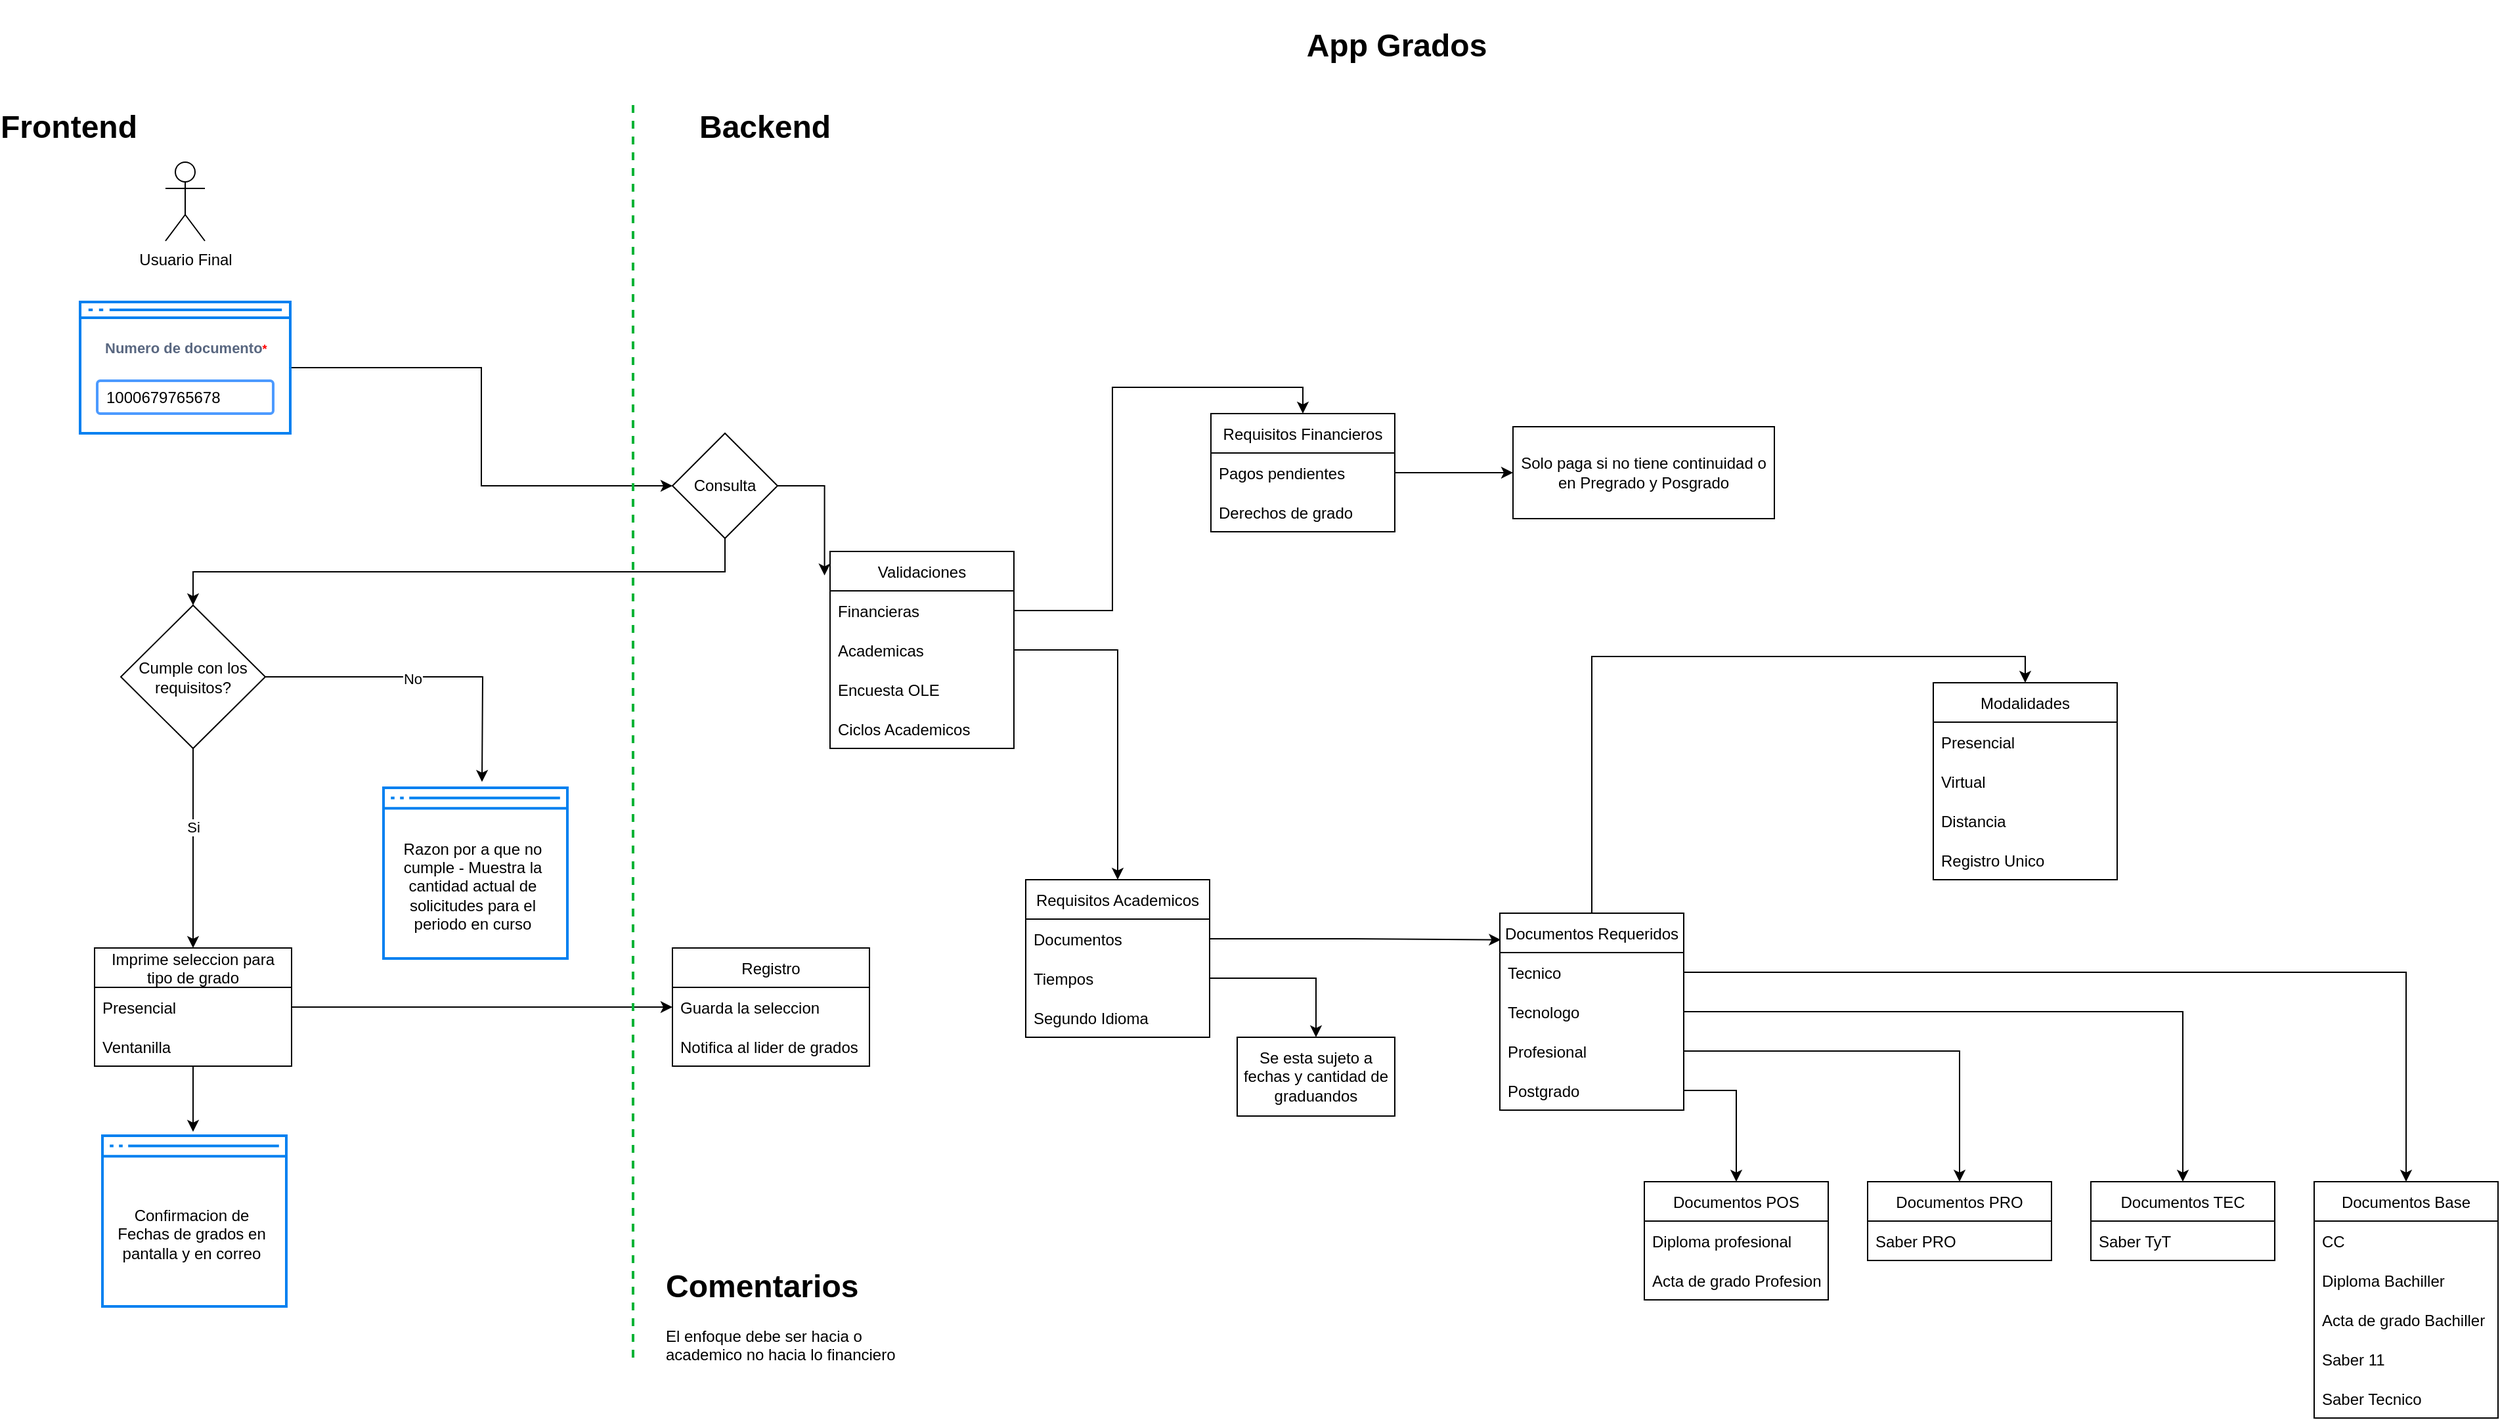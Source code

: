 <mxfile version="20.2.3" type="github" pages="3">
  <diagram id="C5RBs43oDa-KdzZeNtuy" name="Idea Base">
    <mxGraphModel dx="958" dy="567" grid="1" gridSize="10" guides="1" tooltips="1" connect="1" arrows="1" fold="1" page="1" pageScale="1" pageWidth="1100" pageHeight="850" math="0" shadow="0">
      <root>
        <mxCell id="WIyWlLk6GJQsqaUBKTNV-0" />
        <mxCell id="WIyWlLk6GJQsqaUBKTNV-1" parent="WIyWlLk6GJQsqaUBKTNV-0" />
        <mxCell id="KcrB79tQvXw1HkM2O3TV-0" style="edgeStyle=orthogonalEdgeStyle;rounded=0;orthogonalLoop=1;jettySize=auto;html=1;" parent="WIyWlLk6GJQsqaUBKTNV-1" source="pGo4UR4lIlpBokla-ClC-0" target="KcrB79tQvXw1HkM2O3TV-6" edge="1">
          <mxGeometry relative="1" as="geometry">
            <mxPoint x="185.0" y="285.5" as="sourcePoint" />
          </mxGeometry>
        </mxCell>
        <mxCell id="KcrB79tQvXw1HkM2O3TV-3" value="Frontend" style="text;strokeColor=none;fillColor=none;html=1;fontSize=24;fontStyle=1;verticalAlign=middle;align=center;" parent="WIyWlLk6GJQsqaUBKTNV-1" vertex="1">
          <mxGeometry x="40" y="76.5" width="100" height="40" as="geometry" />
        </mxCell>
        <mxCell id="KcrB79tQvXw1HkM2O3TV-5" style="edgeStyle=orthogonalEdgeStyle;rounded=0;orthogonalLoop=1;jettySize=auto;html=1;exitX=0.5;exitY=1;exitDx=0;exitDy=0;entryX=0.5;entryY=0;entryDx=0;entryDy=0;" parent="WIyWlLk6GJQsqaUBKTNV-1" source="KcrB79tQvXw1HkM2O3TV-6" target="wNGZm2kJI77TFzx6nnfm-1" edge="1">
          <mxGeometry relative="1" as="geometry">
            <mxPoint x="40" y="380" as="targetPoint" />
          </mxGeometry>
        </mxCell>
        <mxCell id="wNGZm2kJI77TFzx6nnfm-21" style="edgeStyle=orthogonalEdgeStyle;rounded=0;orthogonalLoop=1;jettySize=auto;html=1;exitX=1;exitY=0.5;exitDx=0;exitDy=0;entryX=-0.03;entryY=0.122;entryDx=0;entryDy=0;entryPerimeter=0;" parent="WIyWlLk6GJQsqaUBKTNV-1" source="KcrB79tQvXw1HkM2O3TV-6" target="KcrB79tQvXw1HkM2O3TV-9" edge="1">
          <mxGeometry relative="1" as="geometry" />
        </mxCell>
        <mxCell id="KcrB79tQvXw1HkM2O3TV-6" value="Consulta" style="rhombus;whiteSpace=wrap;html=1;" parent="WIyWlLk6GJQsqaUBKTNV-1" vertex="1">
          <mxGeometry x="550" y="330" width="80" height="80" as="geometry" />
        </mxCell>
        <mxCell id="KcrB79tQvXw1HkM2O3TV-7" value="Backend" style="text;strokeColor=none;fillColor=none;html=1;fontSize=24;fontStyle=1;verticalAlign=middle;align=center;" parent="WIyWlLk6GJQsqaUBKTNV-1" vertex="1">
          <mxGeometry x="520" y="76.5" width="200" height="40" as="geometry" />
        </mxCell>
        <mxCell id="KcrB79tQvXw1HkM2O3TV-8" value="App Grados" style="text;strokeColor=none;fillColor=none;html=1;fontSize=24;fontStyle=1;verticalAlign=middle;align=center;" parent="WIyWlLk6GJQsqaUBKTNV-1" vertex="1">
          <mxGeometry x="891" width="420" height="70" as="geometry" />
        </mxCell>
        <mxCell id="KcrB79tQvXw1HkM2O3TV-9" value="Validaciones" style="swimlane;fontStyle=0;childLayout=stackLayout;horizontal=1;startSize=30;horizontalStack=0;resizeParent=1;resizeParentMax=0;resizeLast=0;collapsible=1;marginBottom=0;" parent="WIyWlLk6GJQsqaUBKTNV-1" vertex="1">
          <mxGeometry x="670" y="420" width="140" height="150" as="geometry" />
        </mxCell>
        <mxCell id="KcrB79tQvXw1HkM2O3TV-10" value="Financieras" style="text;strokeColor=none;fillColor=none;align=left;verticalAlign=middle;spacingLeft=4;spacingRight=4;overflow=hidden;points=[[0,0.5],[1,0.5]];portConstraint=eastwest;rotatable=0;" parent="KcrB79tQvXw1HkM2O3TV-9" vertex="1">
          <mxGeometry y="30" width="140" height="30" as="geometry" />
        </mxCell>
        <mxCell id="KcrB79tQvXw1HkM2O3TV-11" value="Academicas" style="text;strokeColor=none;fillColor=none;align=left;verticalAlign=middle;spacingLeft=4;spacingRight=4;overflow=hidden;points=[[0,0.5],[1,0.5]];portConstraint=eastwest;rotatable=0;" parent="KcrB79tQvXw1HkM2O3TV-9" vertex="1">
          <mxGeometry y="60" width="140" height="30" as="geometry" />
        </mxCell>
        <mxCell id="KcrB79tQvXw1HkM2O3TV-12" value="Encuesta OLE" style="text;strokeColor=none;fillColor=none;align=left;verticalAlign=middle;spacingLeft=4;spacingRight=4;overflow=hidden;points=[[0,0.5],[1,0.5]];portConstraint=eastwest;rotatable=0;" parent="KcrB79tQvXw1HkM2O3TV-9" vertex="1">
          <mxGeometry y="90" width="140" height="30" as="geometry" />
        </mxCell>
        <mxCell id="KcrB79tQvXw1HkM2O3TV-13" value="Ciclos Academicos" style="text;strokeColor=none;fillColor=none;align=left;verticalAlign=middle;spacingLeft=4;spacingRight=4;overflow=hidden;points=[[0,0.5],[1,0.5]];portConstraint=eastwest;rotatable=0;" parent="KcrB79tQvXw1HkM2O3TV-9" vertex="1">
          <mxGeometry y="120" width="140" height="30" as="geometry" />
        </mxCell>
        <mxCell id="KcrB79tQvXw1HkM2O3TV-14" value="Usuario Final" style="shape=umlActor;verticalLabelPosition=bottom;verticalAlign=top;html=1;outlineConnect=0;" parent="WIyWlLk6GJQsqaUBKTNV-1" vertex="1">
          <mxGeometry x="164" y="123.5" width="30" height="60" as="geometry" />
        </mxCell>
        <mxCell id="KcrB79tQvXw1HkM2O3TV-15" style="edgeStyle=orthogonalEdgeStyle;rounded=0;orthogonalLoop=1;jettySize=auto;html=1;exitX=0.5;exitY=0;exitDx=0;exitDy=0;entryX=0.5;entryY=0;entryDx=0;entryDy=0;" parent="WIyWlLk6GJQsqaUBKTNV-1" source="KcrB79tQvXw1HkM2O3TV-16" target="KcrB79tQvXw1HkM2O3TV-21" edge="1">
          <mxGeometry relative="1" as="geometry" />
        </mxCell>
        <mxCell id="KcrB79tQvXw1HkM2O3TV-16" value="Documentos Requeridos" style="swimlane;fontStyle=0;childLayout=stackLayout;horizontal=1;startSize=30;horizontalStack=0;resizeParent=1;resizeParentMax=0;resizeLast=0;collapsible=1;marginBottom=0;" parent="WIyWlLk6GJQsqaUBKTNV-1" vertex="1">
          <mxGeometry x="1180" y="695.5" width="140" height="150" as="geometry" />
        </mxCell>
        <mxCell id="KcrB79tQvXw1HkM2O3TV-17" value="Tecnico" style="text;strokeColor=none;fillColor=none;align=left;verticalAlign=middle;spacingLeft=4;spacingRight=4;overflow=hidden;points=[[0,0.5],[1,0.5]];portConstraint=eastwest;rotatable=0;" parent="KcrB79tQvXw1HkM2O3TV-16" vertex="1">
          <mxGeometry y="30" width="140" height="30" as="geometry" />
        </mxCell>
        <mxCell id="KcrB79tQvXw1HkM2O3TV-18" value="Tecnologo" style="text;strokeColor=none;fillColor=none;align=left;verticalAlign=middle;spacingLeft=4;spacingRight=4;overflow=hidden;points=[[0,0.5],[1,0.5]];portConstraint=eastwest;rotatable=0;" parent="KcrB79tQvXw1HkM2O3TV-16" vertex="1">
          <mxGeometry y="60" width="140" height="30" as="geometry" />
        </mxCell>
        <mxCell id="KcrB79tQvXw1HkM2O3TV-19" value="Profesional" style="text;strokeColor=none;fillColor=none;align=left;verticalAlign=middle;spacingLeft=4;spacingRight=4;overflow=hidden;points=[[0,0.5],[1,0.5]];portConstraint=eastwest;rotatable=0;" parent="KcrB79tQvXw1HkM2O3TV-16" vertex="1">
          <mxGeometry y="90" width="140" height="30" as="geometry" />
        </mxCell>
        <mxCell id="KcrB79tQvXw1HkM2O3TV-20" value="Postgrado" style="text;strokeColor=none;fillColor=none;align=left;verticalAlign=middle;spacingLeft=4;spacingRight=4;overflow=hidden;points=[[0,0.5],[1,0.5]];portConstraint=eastwest;rotatable=0;" parent="KcrB79tQvXw1HkM2O3TV-16" vertex="1">
          <mxGeometry y="120" width="140" height="30" as="geometry" />
        </mxCell>
        <mxCell id="KcrB79tQvXw1HkM2O3TV-21" value="Modalidades" style="swimlane;fontStyle=0;childLayout=stackLayout;horizontal=1;startSize=30;horizontalStack=0;resizeParent=1;resizeParentMax=0;resizeLast=0;collapsible=1;marginBottom=0;" parent="WIyWlLk6GJQsqaUBKTNV-1" vertex="1">
          <mxGeometry x="1510" y="520" width="140" height="150" as="geometry" />
        </mxCell>
        <mxCell id="KcrB79tQvXw1HkM2O3TV-22" value="Presencial" style="text;strokeColor=none;fillColor=none;align=left;verticalAlign=middle;spacingLeft=4;spacingRight=4;overflow=hidden;points=[[0,0.5],[1,0.5]];portConstraint=eastwest;rotatable=0;" parent="KcrB79tQvXw1HkM2O3TV-21" vertex="1">
          <mxGeometry y="30" width="140" height="30" as="geometry" />
        </mxCell>
        <mxCell id="KcrB79tQvXw1HkM2O3TV-23" value="Virtual" style="text;strokeColor=none;fillColor=none;align=left;verticalAlign=middle;spacingLeft=4;spacingRight=4;overflow=hidden;points=[[0,0.5],[1,0.5]];portConstraint=eastwest;rotatable=0;" parent="KcrB79tQvXw1HkM2O3TV-21" vertex="1">
          <mxGeometry y="60" width="140" height="30" as="geometry" />
        </mxCell>
        <mxCell id="KcrB79tQvXw1HkM2O3TV-24" value="Distancia" style="text;strokeColor=none;fillColor=none;align=left;verticalAlign=middle;spacingLeft=4;spacingRight=4;overflow=hidden;points=[[0,0.5],[1,0.5]];portConstraint=eastwest;rotatable=0;" parent="KcrB79tQvXw1HkM2O3TV-21" vertex="1">
          <mxGeometry y="90" width="140" height="30" as="geometry" />
        </mxCell>
        <mxCell id="KcrB79tQvXw1HkM2O3TV-25" value="Registro Unico" style="text;strokeColor=none;fillColor=none;align=left;verticalAlign=middle;spacingLeft=4;spacingRight=4;overflow=hidden;points=[[0,0.5],[1,0.5]];portConstraint=eastwest;rotatable=0;" parent="KcrB79tQvXw1HkM2O3TV-21" vertex="1">
          <mxGeometry y="120" width="140" height="30" as="geometry" />
        </mxCell>
        <mxCell id="KcrB79tQvXw1HkM2O3TV-26" value="Documentos Base" style="swimlane;fontStyle=0;childLayout=stackLayout;horizontal=1;startSize=30;horizontalStack=0;resizeParent=1;resizeParentMax=0;resizeLast=0;collapsible=1;marginBottom=0;" parent="WIyWlLk6GJQsqaUBKTNV-1" vertex="1">
          <mxGeometry x="1800" y="900" width="140" height="180" as="geometry" />
        </mxCell>
        <mxCell id="KcrB79tQvXw1HkM2O3TV-27" value="CC" style="text;strokeColor=none;fillColor=none;align=left;verticalAlign=middle;spacingLeft=4;spacingRight=4;overflow=hidden;points=[[0,0.5],[1,0.5]];portConstraint=eastwest;rotatable=0;" parent="KcrB79tQvXw1HkM2O3TV-26" vertex="1">
          <mxGeometry y="30" width="140" height="30" as="geometry" />
        </mxCell>
        <mxCell id="KcrB79tQvXw1HkM2O3TV-28" value="Diploma Bachiller" style="text;strokeColor=none;fillColor=none;align=left;verticalAlign=middle;spacingLeft=4;spacingRight=4;overflow=hidden;points=[[0,0.5],[1,0.5]];portConstraint=eastwest;rotatable=0;" parent="KcrB79tQvXw1HkM2O3TV-26" vertex="1">
          <mxGeometry y="60" width="140" height="30" as="geometry" />
        </mxCell>
        <mxCell id="KcrB79tQvXw1HkM2O3TV-29" value="Acta de grado Bachiller" style="text;strokeColor=none;fillColor=none;align=left;verticalAlign=middle;spacingLeft=4;spacingRight=4;overflow=hidden;points=[[0,0.5],[1,0.5]];portConstraint=eastwest;rotatable=0;" parent="KcrB79tQvXw1HkM2O3TV-26" vertex="1">
          <mxGeometry y="90" width="140" height="30" as="geometry" />
        </mxCell>
        <mxCell id="KcrB79tQvXw1HkM2O3TV-30" value="Saber 11" style="text;strokeColor=none;fillColor=none;align=left;verticalAlign=middle;spacingLeft=4;spacingRight=4;overflow=hidden;points=[[0,0.5],[1,0.5]];portConstraint=eastwest;rotatable=0;" parent="KcrB79tQvXw1HkM2O3TV-26" vertex="1">
          <mxGeometry y="120" width="140" height="30" as="geometry" />
        </mxCell>
        <mxCell id="KcrB79tQvXw1HkM2O3TV-31" value="Saber Tecnico" style="text;strokeColor=none;fillColor=none;align=left;verticalAlign=middle;spacingLeft=4;spacingRight=4;overflow=hidden;points=[[0,0.5],[1,0.5]];portConstraint=eastwest;rotatable=0;" parent="KcrB79tQvXw1HkM2O3TV-26" vertex="1">
          <mxGeometry y="150" width="140" height="30" as="geometry" />
        </mxCell>
        <mxCell id="KcrB79tQvXw1HkM2O3TV-32" style="edgeStyle=orthogonalEdgeStyle;rounded=0;orthogonalLoop=1;jettySize=auto;html=1;exitX=1;exitY=0.5;exitDx=0;exitDy=0;" parent="WIyWlLk6GJQsqaUBKTNV-1" source="KcrB79tQvXw1HkM2O3TV-17" target="KcrB79tQvXw1HkM2O3TV-26" edge="1">
          <mxGeometry relative="1" as="geometry" />
        </mxCell>
        <mxCell id="KcrB79tQvXw1HkM2O3TV-33" value="Documentos TEC" style="swimlane;fontStyle=0;childLayout=stackLayout;horizontal=1;startSize=30;horizontalStack=0;resizeParent=1;resizeParentMax=0;resizeLast=0;collapsible=1;marginBottom=0;" parent="WIyWlLk6GJQsqaUBKTNV-1" vertex="1">
          <mxGeometry x="1630" y="900" width="140" height="60" as="geometry" />
        </mxCell>
        <mxCell id="KcrB79tQvXw1HkM2O3TV-34" value="Saber TyT" style="text;strokeColor=none;fillColor=none;align=left;verticalAlign=middle;spacingLeft=4;spacingRight=4;overflow=hidden;points=[[0,0.5],[1,0.5]];portConstraint=eastwest;rotatable=0;" parent="KcrB79tQvXw1HkM2O3TV-33" vertex="1">
          <mxGeometry y="30" width="140" height="30" as="geometry" />
        </mxCell>
        <mxCell id="KcrB79tQvXw1HkM2O3TV-35" value="Documentos PRO" style="swimlane;fontStyle=0;childLayout=stackLayout;horizontal=1;startSize=30;horizontalStack=0;resizeParent=1;resizeParentMax=0;resizeLast=0;collapsible=1;marginBottom=0;" parent="WIyWlLk6GJQsqaUBKTNV-1" vertex="1">
          <mxGeometry x="1460" y="900" width="140" height="60" as="geometry" />
        </mxCell>
        <mxCell id="KcrB79tQvXw1HkM2O3TV-36" value="Saber PRO" style="text;strokeColor=none;fillColor=none;align=left;verticalAlign=middle;spacingLeft=4;spacingRight=4;overflow=hidden;points=[[0,0.5],[1,0.5]];portConstraint=eastwest;rotatable=0;" parent="KcrB79tQvXw1HkM2O3TV-35" vertex="1">
          <mxGeometry y="30" width="140" height="30" as="geometry" />
        </mxCell>
        <mxCell id="KcrB79tQvXw1HkM2O3TV-37" value="Documentos POS" style="swimlane;fontStyle=0;childLayout=stackLayout;horizontal=1;startSize=30;horizontalStack=0;resizeParent=1;resizeParentMax=0;resizeLast=0;collapsible=1;marginBottom=0;" parent="WIyWlLk6GJQsqaUBKTNV-1" vertex="1">
          <mxGeometry x="1290" y="900" width="140" height="90" as="geometry" />
        </mxCell>
        <mxCell id="KcrB79tQvXw1HkM2O3TV-38" value="Diploma profesional" style="text;strokeColor=none;fillColor=none;align=left;verticalAlign=middle;spacingLeft=4;spacingRight=4;overflow=hidden;points=[[0,0.5],[1,0.5]];portConstraint=eastwest;rotatable=0;" parent="KcrB79tQvXw1HkM2O3TV-37" vertex="1">
          <mxGeometry y="30" width="140" height="30" as="geometry" />
        </mxCell>
        <mxCell id="KcrB79tQvXw1HkM2O3TV-39" value="Acta de grado Profesion" style="text;strokeColor=none;fillColor=none;align=left;verticalAlign=middle;spacingLeft=4;spacingRight=4;overflow=hidden;points=[[0,0.5],[1,0.5]];portConstraint=eastwest;rotatable=0;" parent="KcrB79tQvXw1HkM2O3TV-37" vertex="1">
          <mxGeometry y="60" width="140" height="30" as="geometry" />
        </mxCell>
        <mxCell id="KcrB79tQvXw1HkM2O3TV-40" style="edgeStyle=orthogonalEdgeStyle;rounded=0;orthogonalLoop=1;jettySize=auto;html=1;exitX=1;exitY=0.5;exitDx=0;exitDy=0;" parent="WIyWlLk6GJQsqaUBKTNV-1" source="KcrB79tQvXw1HkM2O3TV-18" target="KcrB79tQvXw1HkM2O3TV-33" edge="1">
          <mxGeometry relative="1" as="geometry" />
        </mxCell>
        <mxCell id="KcrB79tQvXw1HkM2O3TV-41" style="edgeStyle=orthogonalEdgeStyle;rounded=0;orthogonalLoop=1;jettySize=auto;html=1;exitX=1;exitY=0.5;exitDx=0;exitDy=0;entryX=0.5;entryY=0;entryDx=0;entryDy=0;" parent="WIyWlLk6GJQsqaUBKTNV-1" source="KcrB79tQvXw1HkM2O3TV-19" target="KcrB79tQvXw1HkM2O3TV-35" edge="1">
          <mxGeometry relative="1" as="geometry" />
        </mxCell>
        <mxCell id="KcrB79tQvXw1HkM2O3TV-42" style="edgeStyle=orthogonalEdgeStyle;rounded=0;orthogonalLoop=1;jettySize=auto;html=1;exitX=1;exitY=0.5;exitDx=0;exitDy=0;entryX=0.5;entryY=0;entryDx=0;entryDy=0;" parent="WIyWlLk6GJQsqaUBKTNV-1" source="KcrB79tQvXw1HkM2O3TV-20" target="KcrB79tQvXw1HkM2O3TV-37" edge="1">
          <mxGeometry relative="1" as="geometry" />
        </mxCell>
        <mxCell id="KcrB79tQvXw1HkM2O3TV-43" value="Requisitos Academicos" style="swimlane;fontStyle=0;childLayout=stackLayout;horizontal=1;startSize=30;horizontalStack=0;resizeParent=1;resizeParentMax=0;resizeLast=0;collapsible=1;marginBottom=0;" parent="WIyWlLk6GJQsqaUBKTNV-1" vertex="1">
          <mxGeometry x="819" y="670" width="140" height="120" as="geometry" />
        </mxCell>
        <mxCell id="KcrB79tQvXw1HkM2O3TV-44" value="Documentos" style="text;strokeColor=none;fillColor=none;align=left;verticalAlign=middle;spacingLeft=4;spacingRight=4;overflow=hidden;points=[[0,0.5],[1,0.5]];portConstraint=eastwest;rotatable=0;" parent="KcrB79tQvXw1HkM2O3TV-43" vertex="1">
          <mxGeometry y="30" width="140" height="30" as="geometry" />
        </mxCell>
        <mxCell id="KcrB79tQvXw1HkM2O3TV-45" value="Tiempos" style="text;strokeColor=none;fillColor=none;align=left;verticalAlign=middle;spacingLeft=4;spacingRight=4;overflow=hidden;points=[[0,0.5],[1,0.5]];portConstraint=eastwest;rotatable=0;" parent="KcrB79tQvXw1HkM2O3TV-43" vertex="1">
          <mxGeometry y="60" width="140" height="30" as="geometry" />
        </mxCell>
        <mxCell id="KcrB79tQvXw1HkM2O3TV-46" value="Segundo Idioma" style="text;strokeColor=none;fillColor=none;align=left;verticalAlign=middle;spacingLeft=4;spacingRight=4;overflow=hidden;points=[[0,0.5],[1,0.5]];portConstraint=eastwest;rotatable=0;" parent="KcrB79tQvXw1HkM2O3TV-43" vertex="1">
          <mxGeometry y="90" width="140" height="30" as="geometry" />
        </mxCell>
        <mxCell id="KcrB79tQvXw1HkM2O3TV-48" style="edgeStyle=orthogonalEdgeStyle;rounded=0;orthogonalLoop=1;jettySize=auto;html=1;exitX=1;exitY=0.5;exitDx=0;exitDy=0;entryX=0.005;entryY=0.135;entryDx=0;entryDy=0;entryPerimeter=0;" parent="WIyWlLk6GJQsqaUBKTNV-1" source="KcrB79tQvXw1HkM2O3TV-44" target="KcrB79tQvXw1HkM2O3TV-16" edge="1">
          <mxGeometry relative="1" as="geometry" />
        </mxCell>
        <mxCell id="KcrB79tQvXw1HkM2O3TV-49" value="Requisitos Financieros" style="swimlane;fontStyle=0;childLayout=stackLayout;horizontal=1;startSize=30;horizontalStack=0;resizeParent=1;resizeParentMax=0;resizeLast=0;collapsible=1;marginBottom=0;" parent="WIyWlLk6GJQsqaUBKTNV-1" vertex="1">
          <mxGeometry x="960" y="315" width="140" height="90" as="geometry" />
        </mxCell>
        <mxCell id="KcrB79tQvXw1HkM2O3TV-50" value="Pagos pendientes" style="text;strokeColor=none;fillColor=none;align=left;verticalAlign=middle;spacingLeft=4;spacingRight=4;overflow=hidden;points=[[0,0.5],[1,0.5]];portConstraint=eastwest;rotatable=0;" parent="KcrB79tQvXw1HkM2O3TV-49" vertex="1">
          <mxGeometry y="30" width="140" height="30" as="geometry" />
        </mxCell>
        <mxCell id="wNGZm2kJI77TFzx6nnfm-16" value="Derechos de grado" style="text;strokeColor=none;fillColor=none;align=left;verticalAlign=middle;spacingLeft=4;spacingRight=4;overflow=hidden;points=[[0,0.5],[1,0.5]];portConstraint=eastwest;rotatable=0;" parent="KcrB79tQvXw1HkM2O3TV-49" vertex="1">
          <mxGeometry y="60" width="140" height="30" as="geometry" />
        </mxCell>
        <mxCell id="wNGZm2kJI77TFzx6nnfm-0" value="&lt;h1&gt;Comentarios&lt;/h1&gt;&lt;p&gt;El enfoque debe ser hacia o academico no hacia lo financiero&lt;/p&gt;&lt;p&gt;&lt;br&gt;&lt;/p&gt;" style="text;html=1;strokeColor=none;fillColor=none;spacing=5;spacingTop=-20;whiteSpace=wrap;overflow=hidden;rounded=0;" parent="WIyWlLk6GJQsqaUBKTNV-1" vertex="1">
          <mxGeometry x="540" y="960" width="190" height="120" as="geometry" />
        </mxCell>
        <mxCell id="CdDLv-f0idfjAOrxhi3M-5" style="edgeStyle=orthogonalEdgeStyle;rounded=0;orthogonalLoop=1;jettySize=auto;html=1;exitX=1;exitY=0.5;exitDx=0;exitDy=0;" parent="WIyWlLk6GJQsqaUBKTNV-1" source="wNGZm2kJI77TFzx6nnfm-1" edge="1">
          <mxGeometry relative="1" as="geometry">
            <mxPoint x="405.0" y="595.5" as="targetPoint" />
          </mxGeometry>
        </mxCell>
        <mxCell id="CdDLv-f0idfjAOrxhi3M-6" value="No" style="edgeLabel;html=1;align=center;verticalAlign=middle;resizable=0;points=[];" parent="CdDLv-f0idfjAOrxhi3M-5" vertex="1" connectable="0">
          <mxGeometry x="-0.093" y="-1" relative="1" as="geometry">
            <mxPoint as="offset" />
          </mxGeometry>
        </mxCell>
        <mxCell id="CdDLv-f0idfjAOrxhi3M-7" style="edgeStyle=orthogonalEdgeStyle;rounded=0;orthogonalLoop=1;jettySize=auto;html=1;exitX=0.5;exitY=1;exitDx=0;exitDy=0;entryX=0.5;entryY=0;entryDx=0;entryDy=0;" parent="WIyWlLk6GJQsqaUBKTNV-1" source="wNGZm2kJI77TFzx6nnfm-1" target="wNGZm2kJI77TFzx6nnfm-7" edge="1">
          <mxGeometry relative="1" as="geometry" />
        </mxCell>
        <mxCell id="CdDLv-f0idfjAOrxhi3M-8" value="Si" style="edgeLabel;html=1;align=center;verticalAlign=middle;resizable=0;points=[];" parent="CdDLv-f0idfjAOrxhi3M-7" vertex="1" connectable="0">
          <mxGeometry x="-0.214" relative="1" as="geometry">
            <mxPoint as="offset" />
          </mxGeometry>
        </mxCell>
        <mxCell id="wNGZm2kJI77TFzx6nnfm-1" value="Cumple con los requisitos?" style="rhombus;whiteSpace=wrap;html=1;" parent="WIyWlLk6GJQsqaUBKTNV-1" vertex="1">
          <mxGeometry x="130" y="461" width="110" height="109" as="geometry" />
        </mxCell>
        <mxCell id="CdDLv-f0idfjAOrxhi3M-16" style="edgeStyle=orthogonalEdgeStyle;rounded=0;orthogonalLoop=1;jettySize=auto;html=1;exitX=0.5;exitY=1;exitDx=0;exitDy=0;" parent="WIyWlLk6GJQsqaUBKTNV-1" source="wNGZm2kJI77TFzx6nnfm-7" edge="1">
          <mxGeometry relative="1" as="geometry">
            <mxPoint x="185.0" y="862" as="targetPoint" />
          </mxGeometry>
        </mxCell>
        <mxCell id="wNGZm2kJI77TFzx6nnfm-7" value="Imprime seleccion para &#xa;tipo de grado" style="swimlane;fontStyle=0;childLayout=stackLayout;horizontal=1;startSize=30;horizontalStack=0;resizeParent=1;resizeParentMax=0;resizeLast=0;collapsible=1;marginBottom=0;" parent="WIyWlLk6GJQsqaUBKTNV-1" vertex="1">
          <mxGeometry x="110" y="722" width="150" height="90" as="geometry" />
        </mxCell>
        <mxCell id="wNGZm2kJI77TFzx6nnfm-8" value="Presencial" style="text;strokeColor=none;fillColor=none;align=left;verticalAlign=middle;spacingLeft=4;spacingRight=4;overflow=hidden;points=[[0,0.5],[1,0.5]];portConstraint=eastwest;rotatable=0;" parent="wNGZm2kJI77TFzx6nnfm-7" vertex="1">
          <mxGeometry y="30" width="150" height="30" as="geometry" />
        </mxCell>
        <mxCell id="wNGZm2kJI77TFzx6nnfm-9" value="Ventanilla" style="text;strokeColor=none;fillColor=none;align=left;verticalAlign=middle;spacingLeft=4;spacingRight=4;overflow=hidden;points=[[0,0.5],[1,0.5]];portConstraint=eastwest;rotatable=0;" parent="wNGZm2kJI77TFzx6nnfm-7" vertex="1">
          <mxGeometry y="60" width="150" height="30" as="geometry" />
        </mxCell>
        <mxCell id="wNGZm2kJI77TFzx6nnfm-17" value="Registro" style="swimlane;fontStyle=0;childLayout=stackLayout;horizontal=1;startSize=30;horizontalStack=0;resizeParent=1;resizeParentMax=0;resizeLast=0;collapsible=1;marginBottom=0;" parent="WIyWlLk6GJQsqaUBKTNV-1" vertex="1">
          <mxGeometry x="550" y="722" width="150" height="90" as="geometry" />
        </mxCell>
        <mxCell id="wNGZm2kJI77TFzx6nnfm-18" value="Guarda la seleccion" style="text;strokeColor=none;fillColor=none;align=left;verticalAlign=middle;spacingLeft=4;spacingRight=4;overflow=hidden;points=[[0,0.5],[1,0.5]];portConstraint=eastwest;rotatable=0;" parent="wNGZm2kJI77TFzx6nnfm-17" vertex="1">
          <mxGeometry y="30" width="150" height="30" as="geometry" />
        </mxCell>
        <mxCell id="wNGZm2kJI77TFzx6nnfm-19" value="Notifica al lider de grados" style="text;strokeColor=none;fillColor=none;align=left;verticalAlign=middle;spacingLeft=4;spacingRight=4;overflow=hidden;points=[[0,0.5],[1,0.5]];portConstraint=eastwest;rotatable=0;" parent="wNGZm2kJI77TFzx6nnfm-17" vertex="1">
          <mxGeometry y="60" width="150" height="30" as="geometry" />
        </mxCell>
        <mxCell id="CdDLv-f0idfjAOrxhi3M-10" style="edgeStyle=orthogonalEdgeStyle;rounded=0;orthogonalLoop=1;jettySize=auto;html=1;exitX=1;exitY=0.5;exitDx=0;exitDy=0;" parent="WIyWlLk6GJQsqaUBKTNV-1" source="wNGZm2kJI77TFzx6nnfm-8" target="wNGZm2kJI77TFzx6nnfm-17" edge="1">
          <mxGeometry relative="1" as="geometry" />
        </mxCell>
        <mxCell id="CdDLv-f0idfjAOrxhi3M-17" value="&lt;span style=&quot;text-align: left;&quot;&gt;Solo paga si no tiene continuidad o en Pregrado y Posgrado&lt;/span&gt;" style="rounded=0;whiteSpace=wrap;html=1;" parent="WIyWlLk6GJQsqaUBKTNV-1" vertex="1">
          <mxGeometry x="1190" y="325" width="199" height="70" as="geometry" />
        </mxCell>
        <mxCell id="CdDLv-f0idfjAOrxhi3M-19" style="edgeStyle=orthogonalEdgeStyle;rounded=0;orthogonalLoop=1;jettySize=auto;html=1;exitX=1;exitY=0.5;exitDx=0;exitDy=0;" parent="WIyWlLk6GJQsqaUBKTNV-1" source="KcrB79tQvXw1HkM2O3TV-50" target="CdDLv-f0idfjAOrxhi3M-17" edge="1">
          <mxGeometry relative="1" as="geometry" />
        </mxCell>
        <mxCell id="CdDLv-f0idfjAOrxhi3M-20" style="edgeStyle=orthogonalEdgeStyle;rounded=0;orthogonalLoop=1;jettySize=auto;html=1;exitX=1;exitY=0.5;exitDx=0;exitDy=0;entryX=0.5;entryY=0;entryDx=0;entryDy=0;" parent="WIyWlLk6GJQsqaUBKTNV-1" source="KcrB79tQvXw1HkM2O3TV-10" target="KcrB79tQvXw1HkM2O3TV-49" edge="1">
          <mxGeometry relative="1" as="geometry" />
        </mxCell>
        <mxCell id="CdDLv-f0idfjAOrxhi3M-21" style="edgeStyle=orthogonalEdgeStyle;rounded=0;orthogonalLoop=1;jettySize=auto;html=1;exitX=1;exitY=0.5;exitDx=0;exitDy=0;entryX=0.5;entryY=0;entryDx=0;entryDy=0;" parent="WIyWlLk6GJQsqaUBKTNV-1" source="KcrB79tQvXw1HkM2O3TV-11" target="KcrB79tQvXw1HkM2O3TV-43" edge="1">
          <mxGeometry relative="1" as="geometry" />
        </mxCell>
        <mxCell id="CdDLv-f0idfjAOrxhi3M-22" value="Se esta sujeto a fechas y cantidad de graduandos" style="rounded=0;whiteSpace=wrap;html=1;" parent="WIyWlLk6GJQsqaUBKTNV-1" vertex="1">
          <mxGeometry x="980" y="790" width="120" height="60" as="geometry" />
        </mxCell>
        <mxCell id="CdDLv-f0idfjAOrxhi3M-23" style="edgeStyle=orthogonalEdgeStyle;rounded=0;orthogonalLoop=1;jettySize=auto;html=1;exitX=1;exitY=0.5;exitDx=0;exitDy=0;entryX=0.5;entryY=0;entryDx=0;entryDy=0;" parent="WIyWlLk6GJQsqaUBKTNV-1" source="KcrB79tQvXw1HkM2O3TV-45" target="CdDLv-f0idfjAOrxhi3M-22" edge="1">
          <mxGeometry relative="1" as="geometry" />
        </mxCell>
        <mxCell id="w15uH5RgOxZ9HXwjxvVj-3" value="" style="edgeStyle=none;rounded=0;html=1;entryX=0;entryY=0.5;jettySize=auto;orthogonalLoop=1;strokeColor=#00B336;strokeWidth=2;fontColor=#000000;jumpStyle=none;endArrow=none;endFill=0;startArrow=none;dashed=1;" parent="WIyWlLk6GJQsqaUBKTNV-1" edge="1">
          <mxGeometry width="100" relative="1" as="geometry">
            <mxPoint x="520" y="80" as="sourcePoint" />
            <mxPoint x="520" y="1040" as="targetPoint" />
          </mxGeometry>
        </mxCell>
        <mxCell id="pGo4UR4lIlpBokla-ClC-0" value="" style="html=1;verticalLabelPosition=bottom;align=center;labelBackgroundColor=#ffffff;verticalAlign=top;strokeWidth=2;strokeColor=#0080F0;shadow=0;dashed=0;shape=mxgraph.ios7.icons.window;" parent="WIyWlLk6GJQsqaUBKTNV-1" vertex="1">
          <mxGeometry x="99" y="230" width="160" height="100" as="geometry" />
        </mxCell>
        <mxCell id="pGo4UR4lIlpBokla-ClC-4" value="&lt;sup&gt;&lt;span style=&quot;font-size: 11px;&quot;&gt;Numero de documento&lt;/span&gt;&lt;font color=&quot;#ff0000&quot;&gt;*&lt;/font&gt;&lt;/sup&gt;" style="fillColor=none;strokeColor=none;html=1;fontSize=11;fontStyle=0;align=left;fontColor=#596780;fontStyle=1;fontSize=11" parent="WIyWlLk6GJQsqaUBKTNV-1" vertex="1">
          <mxGeometry x="116" y="260" width="126" height="14" as="geometry" />
        </mxCell>
        <mxCell id="pGo4UR4lIlpBokla-ClC-5" value="1000679765678" style="rounded=1;arcSize=9;align=left;spacingLeft=5;strokeColor=#4C9AFF;html=1;strokeWidth=2;fontSize=12" parent="WIyWlLk6GJQsqaUBKTNV-1" vertex="1">
          <mxGeometry x="112" y="290" width="134" height="25" as="geometry" />
        </mxCell>
        <mxCell id="hSfOurcO3rWAVXowIYZ1-0" value="" style="html=1;verticalLabelPosition=bottom;align=center;labelBackgroundColor=#ffffff;verticalAlign=top;strokeWidth=2;strokeColor=#0080F0;shadow=0;dashed=0;shape=mxgraph.ios7.icons.window;" parent="WIyWlLk6GJQsqaUBKTNV-1" vertex="1">
          <mxGeometry x="330" y="600" width="140" height="130" as="geometry" />
        </mxCell>
        <mxCell id="hSfOurcO3rWAVXowIYZ1-1" value="Razon por a que no cumple - Muestra la cantidad actual de solicitudes para el periodo en curso" style="text;html=1;strokeColor=none;fillColor=none;align=center;verticalAlign=middle;whiteSpace=wrap;rounded=0;" parent="WIyWlLk6GJQsqaUBKTNV-1" vertex="1">
          <mxGeometry x="336" y="630" width="124" height="90" as="geometry" />
        </mxCell>
        <mxCell id="hSfOurcO3rWAVXowIYZ1-2" value="" style="html=1;verticalLabelPosition=bottom;align=center;labelBackgroundColor=#ffffff;verticalAlign=top;strokeWidth=2;strokeColor=#0080F0;shadow=0;dashed=0;shape=mxgraph.ios7.icons.window;" parent="WIyWlLk6GJQsqaUBKTNV-1" vertex="1">
          <mxGeometry x="116" y="865" width="140" height="130" as="geometry" />
        </mxCell>
        <mxCell id="hSfOurcO3rWAVXowIYZ1-3" value="Confirmacion de Fechas de grados en pantalla y en correo" style="text;html=1;strokeColor=none;fillColor=none;align=center;verticalAlign=middle;whiteSpace=wrap;rounded=0;" parent="WIyWlLk6GJQsqaUBKTNV-1" vertex="1">
          <mxGeometry x="122" y="895" width="124" height="90" as="geometry" />
        </mxCell>
      </root>
    </mxGraphModel>
  </diagram>
  <diagram id="c7hfNskfyLxJYvktAnP8" name="Admisintracion">
    <mxGraphModel dx="1574" dy="931" grid="1" gridSize="10" guides="1" tooltips="1" connect="1" arrows="1" fold="1" page="1" pageScale="1" pageWidth="1100" pageHeight="850" math="0" shadow="0">
      <root>
        <mxCell id="0" />
        <mxCell id="1" parent="0" />
        <mxCell id="Cl47xm7zPwTmNfAMAMSq-2" value="Frontend" style="text;strokeColor=none;fillColor=none;html=1;fontSize=24;fontStyle=1;verticalAlign=middle;align=center;" parent="1" vertex="1">
          <mxGeometry x="40" y="40" width="100" height="40" as="geometry" />
        </mxCell>
        <mxCell id="Cl47xm7zPwTmNfAMAMSq-4" value="Lider de Grados" style="shape=umlActor;verticalLabelPosition=bottom;verticalAlign=top;html=1;outlineConnect=0;" parent="1" vertex="1">
          <mxGeometry x="130" y="100" width="30" height="60" as="geometry" />
        </mxCell>
        <mxCell id="Cl47xm7zPwTmNfAMAMSq-20" value="Login" style="html=1;strokeColor=none;fillColor=#0079D6;labelPosition=center;verticalLabelPosition=middle;verticalAlign=top;align=center;fontSize=12;outlineConnect=0;spacingTop=-6;fontColor=#FFFFFF;sketch=0;shape=mxgraph.sitemap.login;" parent="1" vertex="1">
          <mxGeometry x="85" y="213" width="120" height="70" as="geometry" />
        </mxCell>
        <mxCell id="Cl47xm7zPwTmNfAMAMSq-21" value="" style="html=1;verticalLabelPosition=bottom;align=center;labelBackgroundColor=#ffffff;verticalAlign=top;strokeWidth=2;strokeColor=#0080F0;shadow=0;dashed=0;shape=mxgraph.ios7.icons.window;" parent="1" vertex="1">
          <mxGeometry x="280" y="320" width="210" height="210" as="geometry" />
        </mxCell>
        <mxCell id="Cl47xm7zPwTmNfAMAMSq-22" value="Muestra la cantidad actual de solicitudes para el periodo en curso" style="text;html=1;strokeColor=none;fillColor=none;align=center;verticalAlign=middle;whiteSpace=wrap;rounded=0;" parent="1" vertex="1">
          <mxGeometry x="285" y="350" width="200" height="50" as="geometry" />
        </mxCell>
        <mxCell id="l9trrbpk7DM9Fzsw6hEF-1" value="" style="html=1;verticalLabelPosition=bottom;align=center;labelBackgroundColor=#ffffff;verticalAlign=top;strokeWidth=2;strokeColor=#0080F0;shadow=0;dashed=0;shape=mxgraph.ios7.icons.window;" parent="1" vertex="1">
          <mxGeometry x="520" y="320" width="210" height="210" as="geometry" />
        </mxCell>
        <mxCell id="l9trrbpk7DM9Fzsw6hEF-3" value="" style="html=1;verticalLabelPosition=bottom;align=center;labelBackgroundColor=#ffffff;verticalAlign=top;strokeWidth=2;strokeColor=#0080F0;shadow=0;dashed=0;shape=mxgraph.ios7.icons.window;" parent="1" vertex="1">
          <mxGeometry x="1000" y="320" width="210" height="210" as="geometry" />
        </mxCell>
        <mxCell id="l9trrbpk7DM9Fzsw6hEF-5" value="" style="html=1;verticalLabelPosition=bottom;align=center;labelBackgroundColor=#ffffff;verticalAlign=top;strokeWidth=2;strokeColor=#0080F0;shadow=0;dashed=0;shape=mxgraph.ios7.icons.window;" parent="1" vertex="1">
          <mxGeometry x="1240" y="560" width="210" height="210" as="geometry" />
        </mxCell>
        <mxCell id="l9trrbpk7DM9Fzsw6hEF-7" value="" style="sketch=0;aspect=fixed;html=1;points=[];align=center;image;fontSize=12;image=img/lib/mscae/Chart.svg;" parent="1" vertex="1">
          <mxGeometry x="360" y="430" width="50" height="48" as="geometry" />
        </mxCell>
        <mxCell id="l9trrbpk7DM9Fzsw6hEF-8" value="Muestra la cantidad de solicitudes en detalle" style="text;html=1;strokeColor=none;fillColor=none;align=center;verticalAlign=middle;whiteSpace=wrap;rounded=0;" parent="1" vertex="1">
          <mxGeometry x="525" y="350" width="200" height="50" as="geometry" />
        </mxCell>
        <mxCell id="l9trrbpk7DM9Fzsw6hEF-55" value="" style="strokeWidth=1;shadow=0;dashed=0;align=center;html=1;shape=mxgraph.mockup.graphics.rrect;rSize=0;strokeColor=#999999;" parent="1" vertex="1">
          <mxGeometry x="530" y="410" width="190" height="100" as="geometry" />
        </mxCell>
        <mxCell id="l9trrbpk7DM9Fzsw6hEF-56" value="#" style="strokeColor=inherit;fillColor=inherit;gradientColor=inherit;strokeWidth=1;shadow=0;dashed=0;align=center;html=1;shape=mxgraph.mockup.graphics.rrect;rSize=0;fontColor=#666666;" parent="l9trrbpk7DM9Fzsw6hEF-55" vertex="1">
          <mxGeometry width="6.333" height="13.333" as="geometry" />
        </mxCell>
        <mxCell id="l9trrbpk7DM9Fzsw6hEF-57" value="Task" style="strokeColor=inherit;fillColor=inherit;gradientColor=inherit;strokeWidth=1;shadow=0;dashed=0;align=center;html=1;shape=mxgraph.mockup.graphics.rrect;rSize=0;fontColor=#666666;" parent="l9trrbpk7DM9Fzsw6hEF-55" vertex="1">
          <mxGeometry x="6.333" width="12.667" height="13.333" as="geometry" />
        </mxCell>
        <mxCell id="l9trrbpk7DM9Fzsw6hEF-58" value="Start" style="strokeColor=inherit;fillColor=inherit;gradientColor=inherit;strokeWidth=1;shadow=0;dashed=0;align=center;html=1;shape=mxgraph.mockup.graphics.rrect;rSize=0;fontColor=#666666;" parent="l9trrbpk7DM9Fzsw6hEF-55" vertex="1">
          <mxGeometry x="19" width="41.167" height="13.333" as="geometry" />
        </mxCell>
        <mxCell id="l9trrbpk7DM9Fzsw6hEF-59" value="Effort" style="strokeColor=inherit;fillColor=inherit;gradientColor=inherit;strokeWidth=1;shadow=0;dashed=0;align=center;html=1;shape=mxgraph.mockup.graphics.rrect;rSize=0;fontColor=#666666;" parent="l9trrbpk7DM9Fzsw6hEF-55" vertex="1">
          <mxGeometry x="60.167" width="15.833" height="13.333" as="geometry" />
        </mxCell>
        <mxCell id="l9trrbpk7DM9Fzsw6hEF-60" value="20//10//2014" style="strokeColor=inherit;fillColor=inherit;gradientColor=inherit;strokeWidth=1;shadow=0;dashed=0;align=center;html=1;shape=mxgraph.mockup.graphics.rrect;rSize=0;fontColor=#666666;" parent="l9trrbpk7DM9Fzsw6hEF-55" vertex="1">
          <mxGeometry x="76" width="66.5" height="6.667" as="geometry" />
        </mxCell>
        <mxCell id="l9trrbpk7DM9Fzsw6hEF-61" value="27//10//2014" style="strokeColor=inherit;fillColor=inherit;gradientColor=inherit;strokeWidth=1;shadow=0;dashed=0;align=center;html=1;shape=mxgraph.mockup.graphics.rrect;rSize=0;fontColor=#666666;" parent="l9trrbpk7DM9Fzsw6hEF-55" vertex="1">
          <mxGeometry x="142.5" width="47.5" height="6.667" as="geometry" />
        </mxCell>
        <mxCell id="l9trrbpk7DM9Fzsw6hEF-62" value="M" style="strokeColor=inherit;fillColor=inherit;gradientColor=inherit;strokeWidth=1;shadow=0;dashed=0;align=center;html=1;shape=mxgraph.mockup.graphics.rrect;rSize=0;;fontColor=#666666;" parent="l9trrbpk7DM9Fzsw6hEF-55" vertex="1">
          <mxGeometry x="76" y="6.667" width="9.5" height="6.667" as="geometry" />
        </mxCell>
        <mxCell id="l9trrbpk7DM9Fzsw6hEF-63" value="T" style="strokeColor=inherit;fillColor=inherit;gradientColor=inherit;strokeWidth=1;shadow=0;dashed=0;align=center;html=1;shape=mxgraph.mockup.graphics.rrect;rSize=0;fontColor=#666666;" parent="l9trrbpk7DM9Fzsw6hEF-55" vertex="1">
          <mxGeometry x="85.5" y="6.667" width="9.5" height="6.667" as="geometry" />
        </mxCell>
        <mxCell id="l9trrbpk7DM9Fzsw6hEF-64" value="W" style="strokeColor=inherit;fillColor=inherit;gradientColor=inherit;strokeWidth=1;shadow=0;dashed=0;align=center;html=1;shape=mxgraph.mockup.graphics.rrect;rSize=0;fontColor=#666666;" parent="l9trrbpk7DM9Fzsw6hEF-55" vertex="1">
          <mxGeometry x="95" y="6.667" width="9.5" height="6.667" as="geometry" />
        </mxCell>
        <mxCell id="l9trrbpk7DM9Fzsw6hEF-65" value="T" style="strokeColor=inherit;fillColor=inherit;gradientColor=inherit;strokeWidth=1;shadow=0;dashed=0;align=center;html=1;shape=mxgraph.mockup.graphics.rrect;rSize=0;fontColor=#666666;" parent="l9trrbpk7DM9Fzsw6hEF-55" vertex="1">
          <mxGeometry x="104.5" y="6.667" width="9.5" height="6.667" as="geometry" />
        </mxCell>
        <mxCell id="l9trrbpk7DM9Fzsw6hEF-66" value="F" style="strokeColor=inherit;fillColor=inherit;gradientColor=inherit;strokeWidth=1;shadow=0;dashed=0;align=center;html=1;shape=mxgraph.mockup.graphics.rrect;rSize=0;fontColor=#666666;" parent="l9trrbpk7DM9Fzsw6hEF-55" vertex="1">
          <mxGeometry x="114" y="6.667" width="9.5" height="6.667" as="geometry" />
        </mxCell>
        <mxCell id="l9trrbpk7DM9Fzsw6hEF-67" value="S" style="strokeColor=inherit;fillColor=inherit;gradientColor=inherit;strokeWidth=1;shadow=0;dashed=0;align=center;html=1;shape=mxgraph.mockup.graphics.rrect;rSize=0;fontColor=#666666;" parent="l9trrbpk7DM9Fzsw6hEF-55" vertex="1">
          <mxGeometry x="123.5" y="6.667" width="9.5" height="6.667" as="geometry" />
        </mxCell>
        <mxCell id="l9trrbpk7DM9Fzsw6hEF-68" value="S" style="strokeColor=inherit;fillColor=inherit;gradientColor=inherit;strokeWidth=1;shadow=0;dashed=0;align=center;html=1;shape=mxgraph.mockup.graphics.rrect;rSize=0;fontColor=#666666;" parent="l9trrbpk7DM9Fzsw6hEF-55" vertex="1">
          <mxGeometry x="133" y="6.667" width="9.5" height="6.667" as="geometry" />
        </mxCell>
        <mxCell id="l9trrbpk7DM9Fzsw6hEF-69" value="M" style="strokeColor=inherit;fillColor=inherit;gradientColor=inherit;strokeWidth=1;shadow=0;dashed=0;align=center;html=1;shape=mxgraph.mockup.graphics.rrect;rSize=0;fontColor=#666666;" parent="l9trrbpk7DM9Fzsw6hEF-55" vertex="1">
          <mxGeometry x="142.5" y="6.667" width="9.5" height="6.667" as="geometry" />
        </mxCell>
        <mxCell id="l9trrbpk7DM9Fzsw6hEF-70" value="T" style="strokeColor=inherit;fillColor=inherit;gradientColor=inherit;strokeWidth=1;shadow=0;dashed=0;align=center;html=1;shape=mxgraph.mockup.graphics.rrect;rSize=0;fontColor=#666666;" parent="l9trrbpk7DM9Fzsw6hEF-55" vertex="1">
          <mxGeometry x="152" y="6.667" width="9.5" height="6.667" as="geometry" />
        </mxCell>
        <mxCell id="l9trrbpk7DM9Fzsw6hEF-71" value="W" style="strokeColor=inherit;fillColor=inherit;gradientColor=inherit;strokeWidth=1;shadow=0;dashed=0;align=center;html=1;shape=mxgraph.mockup.graphics.rrect;rSize=0;fontColor=#666666;" parent="l9trrbpk7DM9Fzsw6hEF-55" vertex="1">
          <mxGeometry x="161.5" y="6.667" width="9.5" height="6.667" as="geometry" />
        </mxCell>
        <mxCell id="l9trrbpk7DM9Fzsw6hEF-72" value="T" style="strokeColor=inherit;fillColor=inherit;gradientColor=inherit;strokeWidth=1;shadow=0;dashed=0;align=center;html=1;shape=mxgraph.mockup.graphics.rrect;rSize=0;fontColor=#666666;" parent="l9trrbpk7DM9Fzsw6hEF-55" vertex="1">
          <mxGeometry x="171" y="6.667" width="9.5" height="6.667" as="geometry" />
        </mxCell>
        <mxCell id="l9trrbpk7DM9Fzsw6hEF-73" value="F" style="strokeColor=inherit;fillColor=inherit;gradientColor=inherit;strokeWidth=1;shadow=0;dashed=0;align=center;html=1;shape=mxgraph.mockup.graphics.rrect;rSize=0;fontColor=#666666;" parent="l9trrbpk7DM9Fzsw6hEF-55" vertex="1">
          <mxGeometry x="180.5" y="6.667" width="9.5" height="6.667" as="geometry" />
        </mxCell>
        <mxCell id="l9trrbpk7DM9Fzsw6hEF-74" value="" style="strokeColor=inherit;fillColor=inherit;gradientColor=inherit;strokeWidth=1;shadow=0;dashed=0;align=center;html=1;shape=mxgraph.mockup.graphics.rrect;rSize=0;fontColor=#666666;" parent="l9trrbpk7DM9Fzsw6hEF-55" vertex="1">
          <mxGeometry y="13.333" width="76" height="86.667" as="geometry" />
        </mxCell>
        <mxCell id="l9trrbpk7DM9Fzsw6hEF-75" value="" style="strokeColor=inherit;fillColor=inherit;gradientColor=inherit;strokeWidth=1;shadow=0;dashed=0;align=center;html=1;shape=mxgraph.mockup.graphics.rrect;rSize=0;fontColor=#666666;" parent="l9trrbpk7DM9Fzsw6hEF-55" vertex="1">
          <mxGeometry x="76" y="13.333" width="19" height="86.667" as="geometry" />
        </mxCell>
        <mxCell id="l9trrbpk7DM9Fzsw6hEF-76" value="" style="strokeColor=inherit;fillColor=inherit;gradientColor=inherit;strokeWidth=1;shadow=0;dashed=0;align=center;html=1;shape=mxgraph.mockup.graphics.rrect;rSize=0;fontColor=#666666;" parent="l9trrbpk7DM9Fzsw6hEF-55" vertex="1">
          <mxGeometry x="95" y="13.333" width="19" height="86.667" as="geometry" />
        </mxCell>
        <mxCell id="l9trrbpk7DM9Fzsw6hEF-77" value="" style="strokeColor=inherit;fillColor=inherit;gradientColor=inherit;strokeWidth=1;shadow=0;dashed=0;align=center;html=1;shape=mxgraph.mockup.graphics.rrect;rSize=0;fontColor=#666666;" parent="l9trrbpk7DM9Fzsw6hEF-55" vertex="1">
          <mxGeometry x="114" y="13.333" width="19" height="86.667" as="geometry" />
        </mxCell>
        <mxCell id="l9trrbpk7DM9Fzsw6hEF-78" value="" style="strokeColor=inherit;fillColor=inherit;gradientColor=inherit;strokeWidth=1;shadow=0;dashed=0;align=center;html=1;shape=mxgraph.mockup.graphics.rrect;rSize=0;fontColor=#666666;" parent="l9trrbpk7DM9Fzsw6hEF-55" vertex="1">
          <mxGeometry x="133" y="13.333" width="19" height="86.667" as="geometry" />
        </mxCell>
        <mxCell id="l9trrbpk7DM9Fzsw6hEF-79" value="" style="strokeColor=inherit;fillColor=inherit;gradientColor=inherit;strokeWidth=1;shadow=0;dashed=0;align=center;html=1;shape=mxgraph.mockup.graphics.rrect;rSize=0;fontColor=#666666;" parent="l9trrbpk7DM9Fzsw6hEF-55" vertex="1">
          <mxGeometry x="152" y="13.333" width="19" height="86.667" as="geometry" />
        </mxCell>
        <mxCell id="l9trrbpk7DM9Fzsw6hEF-80" value="" style="strokeColor=inherit;fillColor=inherit;gradientColor=inherit;strokeWidth=1;shadow=0;dashed=0;align=center;html=1;shape=mxgraph.mockup.graphics.rrect;rSize=0;fontColor=#666666;" parent="l9trrbpk7DM9Fzsw6hEF-55" vertex="1">
          <mxGeometry x="171" y="13.333" width="19" height="86.667" as="geometry" />
        </mxCell>
        <mxCell id="l9trrbpk7DM9Fzsw6hEF-81" value="1" style="strokeWidth=1;shadow=0;dashed=0;align=center;html=1;shape=mxgraph.mockup.graphics.anchor;fontColor=#666666;" parent="l9trrbpk7DM9Fzsw6hEF-55" vertex="1">
          <mxGeometry y="13.333" width="6.333" height="6.667" as="geometry" />
        </mxCell>
        <mxCell id="l9trrbpk7DM9Fzsw6hEF-82" value="Task 1" style="strokeWidth=1;shadow=0;dashed=0;align=center;html=1;shape=mxgraph.mockup.graphics.anchor;fontColor=#666666;" parent="l9trrbpk7DM9Fzsw6hEF-55" vertex="1">
          <mxGeometry x="6.333" y="13.333" width="12.667" height="6.667" as="geometry" />
        </mxCell>
        <mxCell id="l9trrbpk7DM9Fzsw6hEF-83" value="20//10//2014 8:00 AM" style="strokeWidth=1;shadow=0;dashed=0;align=center;html=1;shape=mxgraph.mockup.graphics.anchor;fontColor=#666666;" parent="l9trrbpk7DM9Fzsw6hEF-55" vertex="1">
          <mxGeometry x="19" y="13.333" width="41.167" height="6.667" as="geometry" />
        </mxCell>
        <mxCell id="l9trrbpk7DM9Fzsw6hEF-84" value="40h" style="strokeWidth=1;shadow=0;dashed=0;align=center;html=1;shape=mxgraph.mockup.graphics.anchor;fontColor=#666666;" parent="l9trrbpk7DM9Fzsw6hEF-55" vertex="1">
          <mxGeometry x="60.167" y="13.333" width="15.833" height="6.667" as="geometry" />
        </mxCell>
        <mxCell id="l9trrbpk7DM9Fzsw6hEF-85" value="2" style="strokeWidth=1;shadow=0;dashed=0;align=center;html=1;shape=mxgraph.mockup.graphics.anchor;fontColor=#666666;" parent="l9trrbpk7DM9Fzsw6hEF-55" vertex="1">
          <mxGeometry y="20" width="6.333" height="6.667" as="geometry" />
        </mxCell>
        <mxCell id="l9trrbpk7DM9Fzsw6hEF-86" value="Task 2" style="strokeWidth=1;shadow=0;dashed=0;align=center;html=1;shape=mxgraph.mockup.graphics.anchor;fontColor=#666666;" parent="l9trrbpk7DM9Fzsw6hEF-55" vertex="1">
          <mxGeometry x="6.333" y="20" width="12.667" height="6.667" as="geometry" />
        </mxCell>
        <mxCell id="l9trrbpk7DM9Fzsw6hEF-87" value="20//10//2014 8:00 AM" style="strokeWidth=1;shadow=0;dashed=0;align=center;html=1;shape=mxgraph.mockup.graphics.anchor;fontColor=#666666;" parent="l9trrbpk7DM9Fzsw6hEF-55" vertex="1">
          <mxGeometry x="19" y="20" width="41.167" height="6.667" as="geometry" />
        </mxCell>
        <mxCell id="l9trrbpk7DM9Fzsw6hEF-88" value="40h" style="strokeWidth=1;shadow=0;dashed=0;align=center;html=1;shape=mxgraph.mockup.graphics.anchor;fontColor=#666666;" parent="l9trrbpk7DM9Fzsw6hEF-55" vertex="1">
          <mxGeometry x="60.167" y="20" width="15.833" height="6.667" as="geometry" />
        </mxCell>
        <mxCell id="l9trrbpk7DM9Fzsw6hEF-89" value="3" style="strokeWidth=1;shadow=0;dashed=0;align=center;html=1;shape=mxgraph.mockup.graphics.anchor;fontColor=#666666;" parent="l9trrbpk7DM9Fzsw6hEF-55" vertex="1">
          <mxGeometry y="26.667" width="6.333" height="6.667" as="geometry" />
        </mxCell>
        <mxCell id="l9trrbpk7DM9Fzsw6hEF-90" value="Task 3" style="strokeWidth=1;shadow=0;dashed=0;align=center;html=1;shape=mxgraph.mockup.graphics.anchor;fontColor=#666666;" parent="l9trrbpk7DM9Fzsw6hEF-55" vertex="1">
          <mxGeometry x="6.333" y="26.667" width="12.667" height="6.667" as="geometry" />
        </mxCell>
        <mxCell id="l9trrbpk7DM9Fzsw6hEF-91" value="20//10//2014 8:00 AM" style="strokeWidth=1;shadow=0;dashed=0;align=center;html=1;shape=mxgraph.mockup.graphics.anchor;fontColor=#666666;" parent="l9trrbpk7DM9Fzsw6hEF-55" vertex="1">
          <mxGeometry x="19" y="26.667" width="41.167" height="6.667" as="geometry" />
        </mxCell>
        <mxCell id="l9trrbpk7DM9Fzsw6hEF-92" value="40h" style="strokeWidth=1;shadow=0;dashed=0;align=center;html=1;shape=mxgraph.mockup.graphics.anchor;fontColor=#666666;" parent="l9trrbpk7DM9Fzsw6hEF-55" vertex="1">
          <mxGeometry x="60.167" y="26.667" width="15.833" height="6.667" as="geometry" />
        </mxCell>
        <mxCell id="l9trrbpk7DM9Fzsw6hEF-93" value="4" style="strokeWidth=1;shadow=0;dashed=0;align=center;html=1;shape=mxgraph.mockup.graphics.anchor;fontColor=#666666;" parent="l9trrbpk7DM9Fzsw6hEF-55" vertex="1">
          <mxGeometry y="33.333" width="6.333" height="6.667" as="geometry" />
        </mxCell>
        <mxCell id="l9trrbpk7DM9Fzsw6hEF-94" value="Task 4" style="strokeWidth=1;shadow=0;dashed=0;align=center;html=1;shape=mxgraph.mockup.graphics.anchor;fontColor=#666666;" parent="l9trrbpk7DM9Fzsw6hEF-55" vertex="1">
          <mxGeometry x="6.333" y="33.333" width="12.667" height="6.667" as="geometry" />
        </mxCell>
        <mxCell id="l9trrbpk7DM9Fzsw6hEF-95" value="20//10//2014 8:00 AM" style="strokeWidth=1;shadow=0;dashed=0;align=center;html=1;shape=mxgraph.mockup.graphics.anchor;fontColor=#666666;" parent="l9trrbpk7DM9Fzsw6hEF-55" vertex="1">
          <mxGeometry x="19" y="33.333" width="41.167" height="6.667" as="geometry" />
        </mxCell>
        <mxCell id="l9trrbpk7DM9Fzsw6hEF-96" value="40h" style="strokeWidth=1;shadow=0;dashed=0;align=center;html=1;shape=mxgraph.mockup.graphics.anchor;fontColor=#666666;" parent="l9trrbpk7DM9Fzsw6hEF-55" vertex="1">
          <mxGeometry x="60.167" y="33.333" width="15.833" height="6.667" as="geometry" />
        </mxCell>
        <mxCell id="l9trrbpk7DM9Fzsw6hEF-97" value="" style="strokeWidth=1;shadow=0;dashed=0;align=center;html=1;shape=mxgraph.mockup.graphics.rrect;rSize=0;strokeColor=none;fillColor=#aaddff;" parent="l9trrbpk7DM9Fzsw6hEF-55" vertex="1">
          <mxGeometry x="79.167" y="15" width="41.167" height="3.333" as="geometry" />
        </mxCell>
        <mxCell id="l9trrbpk7DM9Fzsw6hEF-98" value="" style="strokeWidth=1;shadow=0;dashed=0;align=center;html=1;shape=mxgraph.mockup.graphics.rrect;rSize=0;strokeColor=none;fillColor=#aaddff;" parent="l9trrbpk7DM9Fzsw6hEF-55" vertex="1">
          <mxGeometry x="79.167" y="21.667" width="12.667" height="3.333" as="geometry" />
        </mxCell>
        <mxCell id="l9trrbpk7DM9Fzsw6hEF-99" value="" style="strokeWidth=1;shadow=0;dashed=0;align=center;html=1;shape=mxgraph.mockup.graphics.rrect;rSize=0;strokeColor=none;fillColor=#aaddff;" parent="l9trrbpk7DM9Fzsw6hEF-55" vertex="1">
          <mxGeometry x="88.667" y="28.333" width="31.667" height="3.333" as="geometry" />
        </mxCell>
        <mxCell id="l9trrbpk7DM9Fzsw6hEF-100" value="" style="strokeWidth=1;shadow=0;dashed=0;align=center;html=1;shape=mxgraph.mockup.graphics.rrect;rSize=0;strokeColor=none;fillColor=#aaddff;" parent="l9trrbpk7DM9Fzsw6hEF-55" vertex="1">
          <mxGeometry x="107.667" y="35" width="22.167" height="3.333" as="geometry" />
        </mxCell>
        <mxCell id="l9trrbpk7DM9Fzsw6hEF-101" value="Seleccinonar solicitudes que cumplen todos los requistos" style="text;html=1;strokeColor=none;fillColor=none;align=center;verticalAlign=middle;whiteSpace=wrap;rounded=0;" parent="1" vertex="1">
          <mxGeometry x="1005" y="350" width="200" height="50" as="geometry" />
        </mxCell>
        <mxCell id="l9trrbpk7DM9Fzsw6hEF-102" value="Exportar data o compartir" style="text;html=1;strokeColor=none;fillColor=none;align=center;verticalAlign=middle;whiteSpace=wrap;rounded=0;" parent="1" vertex="1">
          <mxGeometry x="1245" y="590" width="200" height="50" as="geometry" />
        </mxCell>
        <mxCell id="l9trrbpk7DM9Fzsw6hEF-103" value="" style="html=1;verticalLabelPosition=bottom;align=center;labelBackgroundColor=#ffffff;verticalAlign=top;strokeWidth=2;strokeColor=#0080F0;shadow=0;dashed=0;shape=mxgraph.ios7.icons.window;" parent="1" vertex="1">
          <mxGeometry x="1240" y="320" width="210" height="210" as="geometry" />
        </mxCell>
        <mxCell id="l9trrbpk7DM9Fzsw6hEF-104" value="Enviar notificacion" style="text;html=1;strokeColor=none;fillColor=none;align=center;verticalAlign=middle;whiteSpace=wrap;rounded=0;" parent="1" vertex="1">
          <mxGeometry x="1245" y="350" width="200" height="50" as="geometry" />
        </mxCell>
        <mxCell id="l9trrbpk7DM9Fzsw6hEF-105" value="" style="html=1;verticalLabelPosition=bottom;align=center;labelBackgroundColor=#ffffff;verticalAlign=top;strokeWidth=2;strokeColor=#0080F0;shadow=0;dashed=0;shape=mxgraph.ios7.icons.window;" parent="1" vertex="1">
          <mxGeometry x="760" y="320" width="210" height="210" as="geometry" />
        </mxCell>
        <mxCell id="l9trrbpk7DM9Fzsw6hEF-106" value="Pantalla de verificacion de documentos" style="text;html=1;strokeColor=none;fillColor=none;align=center;verticalAlign=middle;whiteSpace=wrap;rounded=0;" parent="1" vertex="1">
          <mxGeometry x="765" y="350" width="200" height="50" as="geometry" />
        </mxCell>
        <mxCell id="l9trrbpk7DM9Fzsw6hEF-107" value="" style="html=1;verticalLabelPosition=bottom;align=center;labelBackgroundColor=#ffffff;verticalAlign=top;strokeWidth=2;strokeColor=#0080F0;shadow=0;dashed=0;shape=mxgraph.ios7.icons.window;" parent="1" vertex="1">
          <mxGeometry x="40" y="320" width="210" height="210" as="geometry" />
        </mxCell>
        <mxCell id="l9trrbpk7DM9Fzsw6hEF-108" value="Visualizacion de historico" style="text;html=1;strokeColor=none;fillColor=none;align=center;verticalAlign=middle;whiteSpace=wrap;rounded=0;" parent="1" vertex="1">
          <mxGeometry x="45" y="350" width="200" height="50" as="geometry" />
        </mxCell>
        <mxCell id="l9trrbpk7DM9Fzsw6hEF-109" value="" style="sketch=0;aspect=fixed;html=1;points=[];align=center;image;fontSize=12;image=img/lib/mscae/Chart.svg;" parent="1" vertex="1">
          <mxGeometry x="120" y="430" width="50" height="48" as="geometry" />
        </mxCell>
        <mxCell id="l9trrbpk7DM9Fzsw6hEF-110" value="" style="html=1;verticalLabelPosition=bottom;align=center;labelBackgroundColor=#ffffff;verticalAlign=top;strokeWidth=2;strokeColor=#0080F0;shadow=0;dashed=0;shape=mxgraph.ios7.icons.window;" parent="1" vertex="1">
          <mxGeometry x="164" y="560" width="210" height="210" as="geometry" />
        </mxCell>
        <mxCell id="l9trrbpk7DM9Fzsw6hEF-111" value="Pantalla para establecer los periodos para proceso de grado" style="text;html=1;strokeColor=none;fillColor=none;align=center;verticalAlign=middle;whiteSpace=wrap;rounded=0;" parent="1" vertex="1">
          <mxGeometry x="169" y="590" width="200" height="50" as="geometry" />
        </mxCell>
      </root>
    </mxGraphModel>
  </diagram>
  <diagram id="cFW-zVl3-5WZ-JM660Pa" name="Usuario Final">
    <mxGraphModel dx="1102" dy="652" grid="1" gridSize="10" guides="1" tooltips="1" connect="1" arrows="1" fold="1" page="1" pageScale="1" pageWidth="1100" pageHeight="850" math="0" shadow="0">
      <root>
        <mxCell id="0" />
        <mxCell id="1" parent="0" />
        <mxCell id="LbV-uIhAF_JUk8TTE9a7-1" value="Frontend" style="text;strokeColor=none;fillColor=none;html=1;fontSize=24;fontStyle=1;verticalAlign=middle;align=center;" parent="1" vertex="1">
          <mxGeometry x="40" y="40" width="100" height="40" as="geometry" />
        </mxCell>
        <mxCell id="UQRl7Wu-R3-50-JvrKeR-4" value="" style="html=1;verticalLabelPosition=bottom;align=center;labelBackgroundColor=#ffffff;verticalAlign=top;strokeWidth=2;strokeColor=#0080F0;shadow=0;dashed=0;shape=mxgraph.ios7.icons.window;" parent="1" vertex="1">
          <mxGeometry x="40" y="320" width="210" height="210" as="geometry" />
        </mxCell>
        <mxCell id="UQRl7Wu-R3-50-JvrKeR-54" value="Cuadro de Busqueda" style="text;html=1;strokeColor=none;fillColor=none;align=center;verticalAlign=middle;whiteSpace=wrap;rounded=0;" parent="1" vertex="1">
          <mxGeometry x="45" y="350" width="200" height="50" as="geometry" />
        </mxCell>
        <mxCell id="UQRl7Wu-R3-50-JvrKeR-56" value="" style="html=1;verticalLabelPosition=bottom;align=center;labelBackgroundColor=#ffffff;verticalAlign=top;strokeWidth=2;strokeColor=#0080F0;shadow=0;dashed=0;shape=mxgraph.ios7.icons.window;" parent="1" vertex="1">
          <mxGeometry x="520" y="320" width="210" height="210" as="geometry" />
        </mxCell>
        <mxCell id="UQRl7Wu-R3-50-JvrKeR-57" value="Respuesta negativa para grado que incluye los requisitos faltantes" style="text;html=1;strokeColor=none;fillColor=none;align=center;verticalAlign=middle;whiteSpace=wrap;rounded=0;" parent="1" vertex="1">
          <mxGeometry x="525" y="350" width="200" height="50" as="geometry" />
        </mxCell>
        <mxCell id="UQRl7Wu-R3-50-JvrKeR-58" value="" style="html=1;verticalLabelPosition=bottom;align=center;labelBackgroundColor=#ffffff;verticalAlign=top;strokeWidth=2;strokeColor=#0080F0;shadow=0;dashed=0;shape=mxgraph.ios7.icons.window;" parent="1" vertex="1">
          <mxGeometry x="280" y="320" width="210" height="210" as="geometry" />
        </mxCell>
        <mxCell id="UQRl7Wu-R3-50-JvrKeR-59" value="Respuesta positiva para grado" style="text;html=1;strokeColor=none;fillColor=none;align=center;verticalAlign=middle;whiteSpace=wrap;rounded=0;" parent="1" vertex="1">
          <mxGeometry x="285" y="350" width="200" height="50" as="geometry" />
        </mxCell>
        <mxCell id="LxxBXDv3WvRy1CkYBBr0-1" value="Usuario Final" style="shape=umlActor;verticalLabelPosition=bottom;verticalAlign=top;html=1;outlineConnect=0;" parent="1" vertex="1">
          <mxGeometry x="130" y="180" width="30" height="60" as="geometry" />
        </mxCell>
        <mxCell id="ErGE4aWiSSZ-WAXdDkHs-1" value="Seleccion de fecha de grado" style="text;html=1;strokeColor=none;fillColor=none;align=center;verticalAlign=middle;whiteSpace=wrap;rounded=0;" parent="1" vertex="1">
          <mxGeometry x="285" y="470" width="200" height="50" as="geometry" />
        </mxCell>
      </root>
    </mxGraphModel>
  </diagram>
</mxfile>
